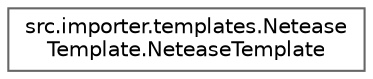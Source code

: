 digraph "Graphical Class Hierarchy"
{
 // LATEX_PDF_SIZE
  bgcolor="transparent";
  edge [fontname=Helvetica,fontsize=10,labelfontname=Helvetica,labelfontsize=10];
  node [fontname=Helvetica,fontsize=10,shape=box,height=0.2,width=0.4];
  rankdir="LR";
  Node0 [id="Node000000",label="src.importer.templates.Netease\lTemplate.NeteaseTemplate",height=0.2,width=0.4,color="grey40", fillcolor="white", style="filled",URL="$classsrc_1_1importer_1_1templates_1_1_netease_template_1_1_netease_template.html",tooltip=" "];
}
